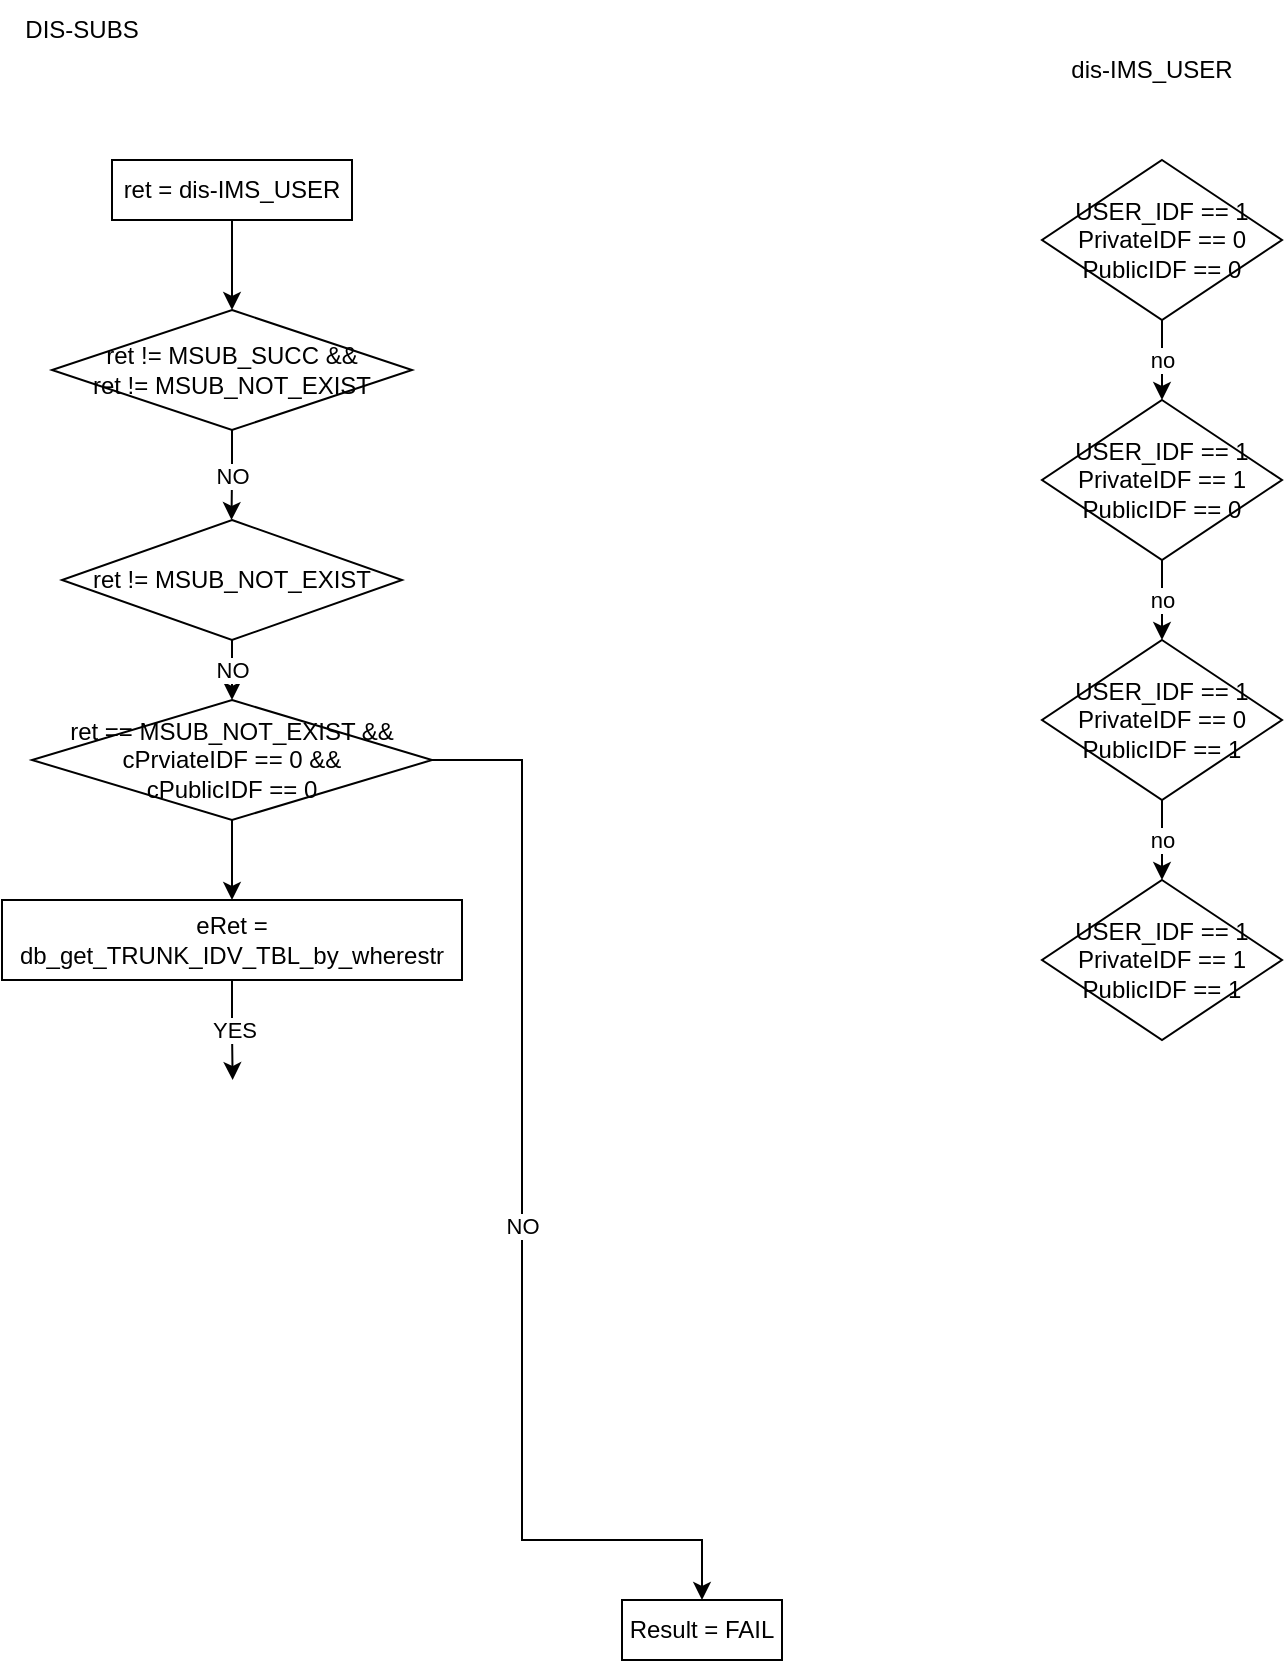 <mxfile version="27.0.5">
  <diagram name="페이지-1" id="6sfO0u3p30ulnD89UriR">
    <mxGraphModel dx="1501" dy="782" grid="1" gridSize="10" guides="1" tooltips="1" connect="1" arrows="1" fold="1" page="1" pageScale="1" pageWidth="827" pageHeight="1169" math="0" shadow="0">
      <root>
        <mxCell id="0" />
        <mxCell id="1" parent="0" />
        <mxCell id="8ki2eHqFHTEiISN-BCEP-15" value="no" style="edgeStyle=orthogonalEdgeStyle;rounded=0;orthogonalLoop=1;jettySize=auto;html=1;exitX=0.5;exitY=1;exitDx=0;exitDy=0;entryX=0.5;entryY=0;entryDx=0;entryDy=0;" parent="1" source="8ki2eHqFHTEiISN-BCEP-4" target="8ki2eHqFHTEiISN-BCEP-5" edge="1">
          <mxGeometry relative="1" as="geometry" />
        </mxCell>
        <mxCell id="8ki2eHqFHTEiISN-BCEP-4" value="USER_IDF == 1&lt;div&gt;PrivateIDF == 0&lt;/div&gt;&lt;div&gt;PublicIDF == 0&lt;/div&gt;" style="rhombus;whiteSpace=wrap;html=1;" parent="1" vertex="1">
          <mxGeometry x="550" y="120" width="120" height="80" as="geometry" />
        </mxCell>
        <mxCell id="8ki2eHqFHTEiISN-BCEP-17" value="no" style="edgeStyle=orthogonalEdgeStyle;rounded=0;orthogonalLoop=1;jettySize=auto;html=1;exitX=0.5;exitY=1;exitDx=0;exitDy=0;entryX=0.5;entryY=0;entryDx=0;entryDy=0;" parent="1" source="8ki2eHqFHTEiISN-BCEP-5" target="8ki2eHqFHTEiISN-BCEP-6" edge="1">
          <mxGeometry relative="1" as="geometry" />
        </mxCell>
        <mxCell id="8ki2eHqFHTEiISN-BCEP-5" value="USER_IDF == 1&lt;div&gt;PrivateIDF == 1&lt;/div&gt;&lt;div&gt;PublicIDF == 0&lt;/div&gt;" style="rhombus;whiteSpace=wrap;html=1;" parent="1" vertex="1">
          <mxGeometry x="550" y="240" width="120" height="80" as="geometry" />
        </mxCell>
        <mxCell id="8ki2eHqFHTEiISN-BCEP-18" value="no" style="edgeStyle=orthogonalEdgeStyle;rounded=0;orthogonalLoop=1;jettySize=auto;html=1;exitX=0.5;exitY=1;exitDx=0;exitDy=0;entryX=0.5;entryY=0;entryDx=0;entryDy=0;" parent="1" source="8ki2eHqFHTEiISN-BCEP-6" target="8ki2eHqFHTEiISN-BCEP-8" edge="1">
          <mxGeometry relative="1" as="geometry" />
        </mxCell>
        <mxCell id="8ki2eHqFHTEiISN-BCEP-6" value="USER_IDF == 1&lt;div&gt;PrivateIDF == 0&lt;/div&gt;&lt;div&gt;PublicIDF == 1&lt;/div&gt;" style="rhombus;whiteSpace=wrap;html=1;" parent="1" vertex="1">
          <mxGeometry x="550" y="360" width="120" height="80" as="geometry" />
        </mxCell>
        <mxCell id="8ki2eHqFHTEiISN-BCEP-8" value="USER_IDF == 1&lt;div&gt;PrivateIDF == 1&lt;/div&gt;&lt;div&gt;PublicIDF == 1&lt;/div&gt;" style="rhombus;whiteSpace=wrap;html=1;" parent="1" vertex="1">
          <mxGeometry x="550" y="480" width="120" height="80" as="geometry" />
        </mxCell>
        <mxCell id="5ydEreZdV_bBArX5orX0-1" value="DIS-SUBS" style="text;html=1;align=center;verticalAlign=middle;whiteSpace=wrap;rounded=0;" vertex="1" parent="1">
          <mxGeometry x="40" y="40" width="60" height="30" as="geometry" />
        </mxCell>
        <mxCell id="5ydEreZdV_bBArX5orX0-7" style="edgeStyle=orthogonalEdgeStyle;rounded=0;orthogonalLoop=1;jettySize=auto;html=1;exitX=0.5;exitY=1;exitDx=0;exitDy=0;" edge="1" parent="1" source="5ydEreZdV_bBArX5orX0-6" target="5ydEreZdV_bBArX5orX0-8">
          <mxGeometry relative="1" as="geometry">
            <mxPoint x="145" y="180" as="targetPoint" />
          </mxGeometry>
        </mxCell>
        <mxCell id="5ydEreZdV_bBArX5orX0-6" value="ret = dis-IMS_USER" style="rounded=0;whiteSpace=wrap;html=1;" vertex="1" parent="1">
          <mxGeometry x="85" y="120" width="120" height="30" as="geometry" />
        </mxCell>
        <mxCell id="5ydEreZdV_bBArX5orX0-25" value="NO" style="edgeStyle=orthogonalEdgeStyle;rounded=0;orthogonalLoop=1;jettySize=auto;html=1;exitX=0.5;exitY=1;exitDx=0;exitDy=0;" edge="1" parent="1" source="5ydEreZdV_bBArX5orX0-8">
          <mxGeometry relative="1" as="geometry">
            <mxPoint x="144.759" y="300.0" as="targetPoint" />
          </mxGeometry>
        </mxCell>
        <mxCell id="5ydEreZdV_bBArX5orX0-8" value="ret != MSUB_SUCC &amp;amp;&amp;amp;&lt;div&gt;ret != MSUB_NOT_EXIST&lt;/div&gt;" style="rhombus;whiteSpace=wrap;html=1;" vertex="1" parent="1">
          <mxGeometry x="55" y="195" width="180" height="60" as="geometry" />
        </mxCell>
        <mxCell id="5ydEreZdV_bBArX5orX0-28" value="NO" style="edgeStyle=orthogonalEdgeStyle;rounded=0;orthogonalLoop=1;jettySize=auto;html=1;exitX=0.5;exitY=1;exitDx=0;exitDy=0;entryX=0.5;entryY=0;entryDx=0;entryDy=0;" edge="1" parent="1" source="5ydEreZdV_bBArX5orX0-12" target="5ydEreZdV_bBArX5orX0-17">
          <mxGeometry relative="1" as="geometry" />
        </mxCell>
        <mxCell id="5ydEreZdV_bBArX5orX0-12" value="ret != MSUB_NOT_EXIST" style="rhombus;whiteSpace=wrap;html=1;" vertex="1" parent="1">
          <mxGeometry x="60" y="300" width="170" height="60" as="geometry" />
        </mxCell>
        <mxCell id="5ydEreZdV_bBArX5orX0-29" style="edgeStyle=orthogonalEdgeStyle;rounded=0;orthogonalLoop=1;jettySize=auto;html=1;exitX=0.5;exitY=1;exitDx=0;exitDy=0;entryX=0.5;entryY=0;entryDx=0;entryDy=0;" edge="1" parent="1" source="5ydEreZdV_bBArX5orX0-17" target="5ydEreZdV_bBArX5orX0-22">
          <mxGeometry relative="1" as="geometry" />
        </mxCell>
        <mxCell id="5ydEreZdV_bBArX5orX0-30" value="NO" style="edgeStyle=orthogonalEdgeStyle;rounded=0;orthogonalLoop=1;jettySize=auto;html=1;exitX=1;exitY=0.5;exitDx=0;exitDy=0;entryX=0.5;entryY=0;entryDx=0;entryDy=0;" edge="1" parent="1" source="5ydEreZdV_bBArX5orX0-17" target="5ydEreZdV_bBArX5orX0-21">
          <mxGeometry relative="1" as="geometry">
            <Array as="points">
              <mxPoint x="290" y="420" />
              <mxPoint x="290" y="810" />
              <mxPoint x="380" y="810" />
            </Array>
          </mxGeometry>
        </mxCell>
        <mxCell id="5ydEreZdV_bBArX5orX0-17" value="ret == MSUB_NOT_EXIST &amp;amp;&amp;amp;&lt;div&gt;cPrviateIDF == 0 &amp;amp;&amp;amp;&lt;/div&gt;&lt;div&gt;cPublicIDF == 0&lt;/div&gt;" style="rhombus;whiteSpace=wrap;html=1;" vertex="1" parent="1">
          <mxGeometry x="45" y="390" width="200" height="60" as="geometry" />
        </mxCell>
        <mxCell id="5ydEreZdV_bBArX5orX0-21" value="Result = FAIL" style="rounded=0;whiteSpace=wrap;html=1;" vertex="1" parent="1">
          <mxGeometry x="340" y="840" width="80" height="30" as="geometry" />
        </mxCell>
        <mxCell id="5ydEreZdV_bBArX5orX0-31" value="YES" style="edgeStyle=orthogonalEdgeStyle;rounded=0;orthogonalLoop=1;jettySize=auto;html=1;exitX=0.5;exitY=1;exitDx=0;exitDy=0;" edge="1" parent="1" source="5ydEreZdV_bBArX5orX0-22">
          <mxGeometry relative="1" as="geometry">
            <mxPoint x="145.316" y="580" as="targetPoint" />
          </mxGeometry>
        </mxCell>
        <mxCell id="5ydEreZdV_bBArX5orX0-22" value="eRet = db_get_TRUNK_IDV_TBL_by_wherestr" style="rounded=0;whiteSpace=wrap;html=1;" vertex="1" parent="1">
          <mxGeometry x="30" y="490" width="230" height="40" as="geometry" />
        </mxCell>
        <mxCell id="5ydEreZdV_bBArX5orX0-35" value="dis-IMS_USER" style="text;html=1;align=center;verticalAlign=middle;whiteSpace=wrap;rounded=0;" vertex="1" parent="1">
          <mxGeometry x="550" y="60" width="110" height="30" as="geometry" />
        </mxCell>
      </root>
    </mxGraphModel>
  </diagram>
</mxfile>
